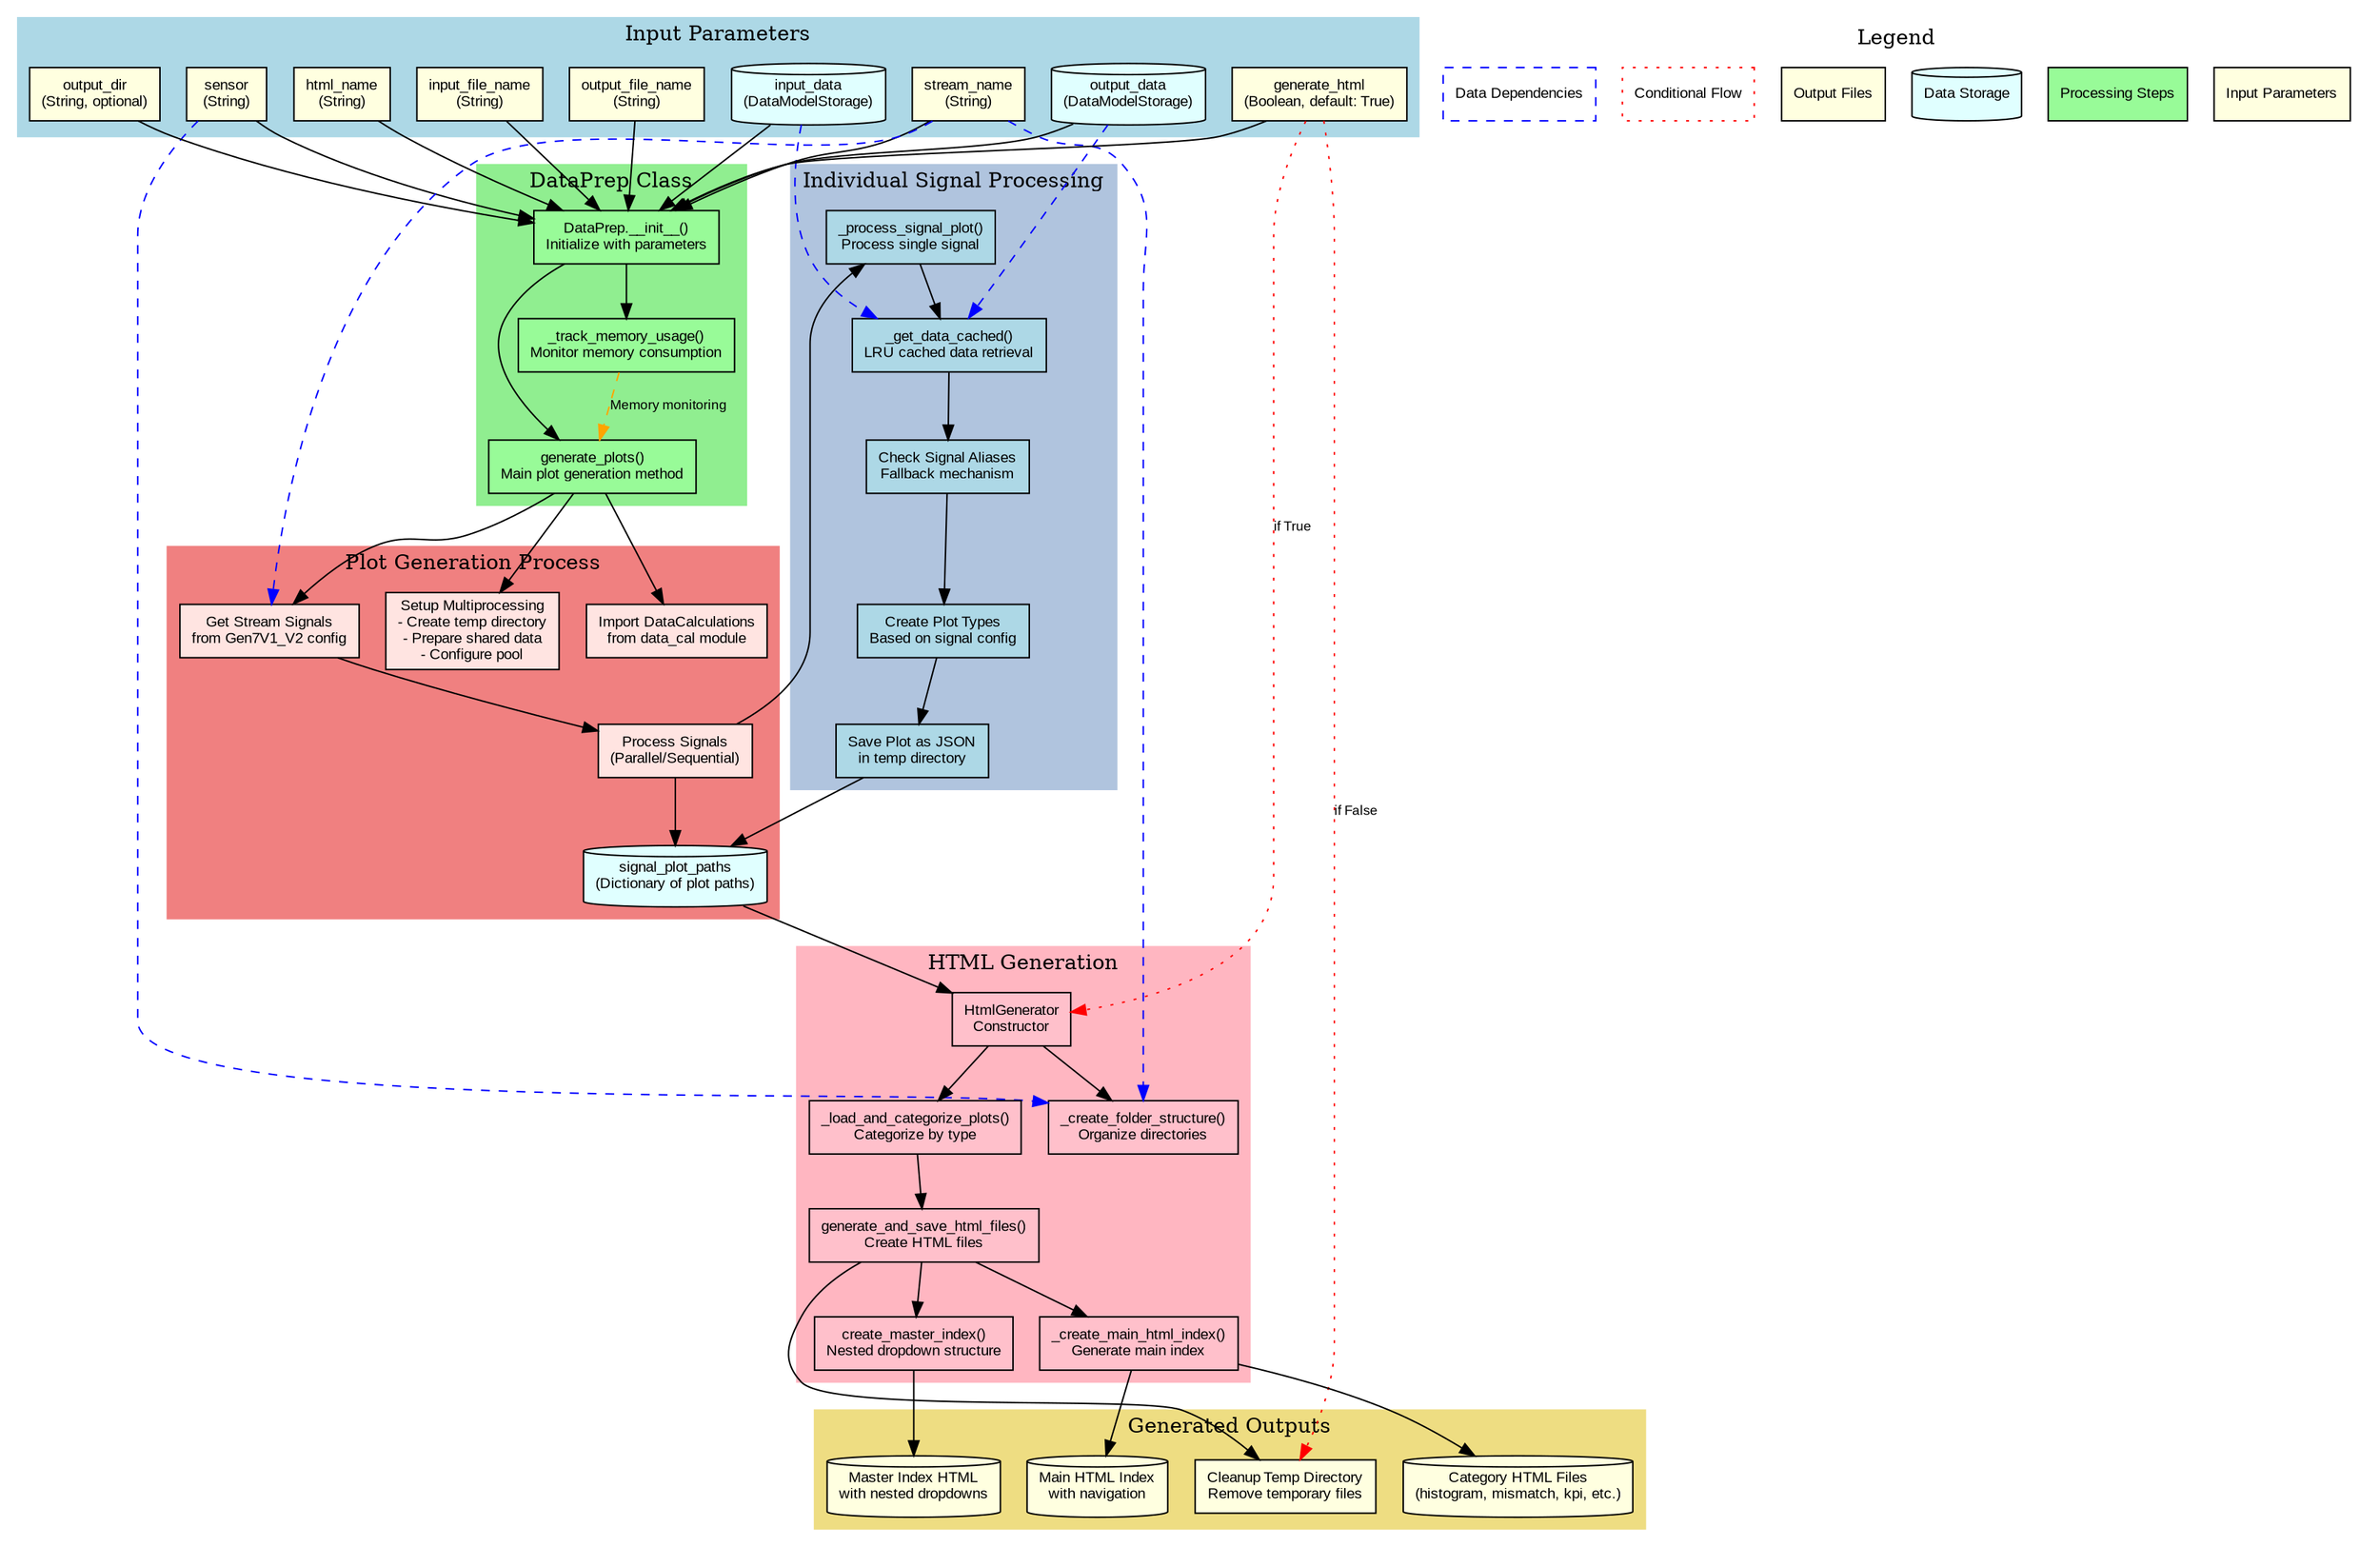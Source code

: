digraph DataPrepFlow {
    // Graph settings
    rankdir=TB;
    node [shape=box, style=filled, fontname="Arial", fontsize=10];
    edge [fontname="Arial", fontsize=9];
    
    // Color scheme
    subgraph cluster_inputs {
        label="Input Parameters";
        style=filled;
        color=lightblue;
        
        input_data [label="input_data\n(DataModelStorage)", shape=cylinder, fillcolor=lightcyan];
        output_data [label="output_data\n(DataModelStorage)", shape=cylinder, fillcolor=lightcyan];
        html_name [label="html_name\n(String)", fillcolor=lightyellow];
        sensor [label="sensor\n(String)", fillcolor=lightyellow];
        stream_name [label="stream_name\n(String)", fillcolor=lightyellow];
        input_file_name [label="input_file_name\n(String)", fillcolor=lightyellow];
        output_file_name [label="output_file_name\n(String)", fillcolor=lightyellow];
        output_dir [label="output_dir\n(String, optional)", fillcolor=lightyellow];
        generate_html [label="generate_html\n(Boolean, default: True)", fillcolor=lightyellow];
    }
    
    // DataPrep initialization
    subgraph cluster_dataprep {
        label="DataPrep Class";
        style=filled;
        color=lightgreen;
        
        dataprep_init [label="DataPrep.__init__()\nInitialize with parameters", fillcolor=palegreen];
        track_memory [label="_track_memory_usage()\nMonitor memory consumption", fillcolor=palegreen];
        generate_plots [label="generate_plots()\nMain plot generation method", fillcolor=palegreen];
    }
    
    // Plot generation process
    subgraph cluster_plot_gen {
        label="Plot Generation Process";
        style=filled;
        color=lightcoral;
        
        import_data_cal [label="Import DataCalculations\nfrom data_cal module", fillcolor=mistyrose];
        setup_multiprocessing [label="Setup Multiprocessing\n- Create temp directory\n- Prepare shared data\n- Configure pool", fillcolor=mistyrose];
        get_stream_signals [label="Get Stream Signals\nfrom Gen7V1_V2 config", fillcolor=mistyrose];
        process_signals [label="Process Signals\n(Parallel/Sequential)", fillcolor=mistyrose];
        signal_plot_paths [label="signal_plot_paths\n(Dictionary of plot paths)", shape=cylinder, fillcolor=lightcyan];
    }
    
    // Signal processing
    subgraph cluster_signal_processing {
        label="Individual Signal Processing";
        style=filled;
        color=lightsteelblue;
        
        process_signal [label="_process_signal_plot()\nProcess single signal", fillcolor=lightblue];
        get_data_cached [label="_get_data_cached()\nLRU cached data retrieval", fillcolor=lightblue];
        check_aliases [label="Check Signal Aliases\nFallback mechanism", fillcolor=lightblue];
        create_plots [label="Create Plot Types\nBased on signal config", fillcolor=lightblue];
        save_json [label="Save Plot as JSON\nin temp directory", fillcolor=lightblue];
    }
    
    // HTML generation
    subgraph cluster_html_gen {
        label="HTML Generation";
        style=filled;
        color=lightpink;
        
        html_generator [label="HtmlGenerator\nConstructor", fillcolor=pink];
        create_folder_structure [label="_create_folder_structure()\nOrganize directories", fillcolor=pink];
        load_categorize_plots [label="_load_and_categorize_plots()\nCategorize by type", fillcolor=pink];
        generate_html_files [label="generate_and_save_html_files()\nCreate HTML files", fillcolor=pink];
        create_main_index [label="_create_main_html_index()\nGenerate main index", fillcolor=pink];
        master_index [label="create_master_index()\nNested dropdown structure", fillcolor=pink];
    }
    
    // Output files
    subgraph cluster_outputs {
        label="Generated Outputs";
        style=filled;
        color=lightgoldenrod;
        
        category_html [label="Category HTML Files\n(histogram, mismatch, kpi, etc.)", shape=cylinder, fillcolor=lightyellow];
        main_html [label="Main HTML Index\nwith navigation", shape=cylinder, fillcolor=lightyellow];
        master_html [label="Master Index HTML\nwith nested dropdowns", shape=cylinder, fillcolor=lightyellow];
        temp_cleanup [label="Cleanup Temp Directory\nRemove temporary files", fillcolor=lightyellow];
    }
    
    // Data flow connections
    // Input parameters to DataPrep
    input_data -> dataprep_init;
    output_data -> dataprep_init;
    html_name -> dataprep_init;
    sensor -> dataprep_init;
    stream_name -> dataprep_init;
    input_file_name -> dataprep_init;
    output_file_name -> dataprep_init;
    output_dir -> dataprep_init;
    generate_html -> dataprep_init;
    
    // DataPrep internal flow
    dataprep_init -> track_memory;
    dataprep_init -> generate_plots;
    
    // Plot generation flow
    generate_plots -> import_data_cal;
    generate_plots -> setup_multiprocessing;
    generate_plots -> get_stream_signals;
    get_stream_signals -> process_signals;
    process_signals -> signal_plot_paths;
    
    // Signal processing details
    process_signals -> process_signal;
    process_signal -> get_data_cached;
    get_data_cached -> check_aliases;
    check_aliases -> create_plots;
    create_plots -> save_json;
    save_json -> signal_plot_paths;
    
    // HTML generation flow
    signal_plot_paths -> html_generator;
    html_generator -> create_folder_structure;
    html_generator -> load_categorize_plots;
    load_categorize_plots -> generate_html_files;
    generate_html_files -> create_main_index;
    create_main_index -> category_html;
    create_main_index -> main_html;
    
    // Master index creation
    generate_html_files -> master_index;
    master_index -> master_html;
    
    // Cleanup
    generate_html_files -> temp_cleanup;
    
    // Data dependencies
    input_data -> get_data_cached [style=dashed, color=blue];
    output_data -> get_data_cached [style=dashed, color=blue];
    stream_name -> get_stream_signals [style=dashed, color=blue];
    sensor -> create_folder_structure [style=dashed, color=blue];
    stream_name -> create_folder_structure [style=dashed, color=blue];
    
    // Conditional flow
    generate_html -> html_generator [style=dotted, color=red, label="if True"];
    generate_html -> temp_cleanup [style=dotted, color=red, label="if False"];
    
    // Memory management
    track_memory -> generate_plots [style=dashed, color=orange, label="Memory monitoring"];
    
    // Legend
    subgraph cluster_legend {
        label="Legend";
        style=filled;
        color=white;
        
        legend_input [label="Input Parameters", fillcolor=lightyellow];
        legend_process [label="Processing Steps", fillcolor=palegreen];
        legend_data [label="Data Storage", shape=cylinder, fillcolor=lightcyan];
        legend_output [label="Output Files", fillcolor=lightyellow];
        legend_conditional [label="Conditional Flow", style=dotted, color=red];
        legend_dependency [label="Data Dependencies", style=dashed, color=blue];
    }
} 